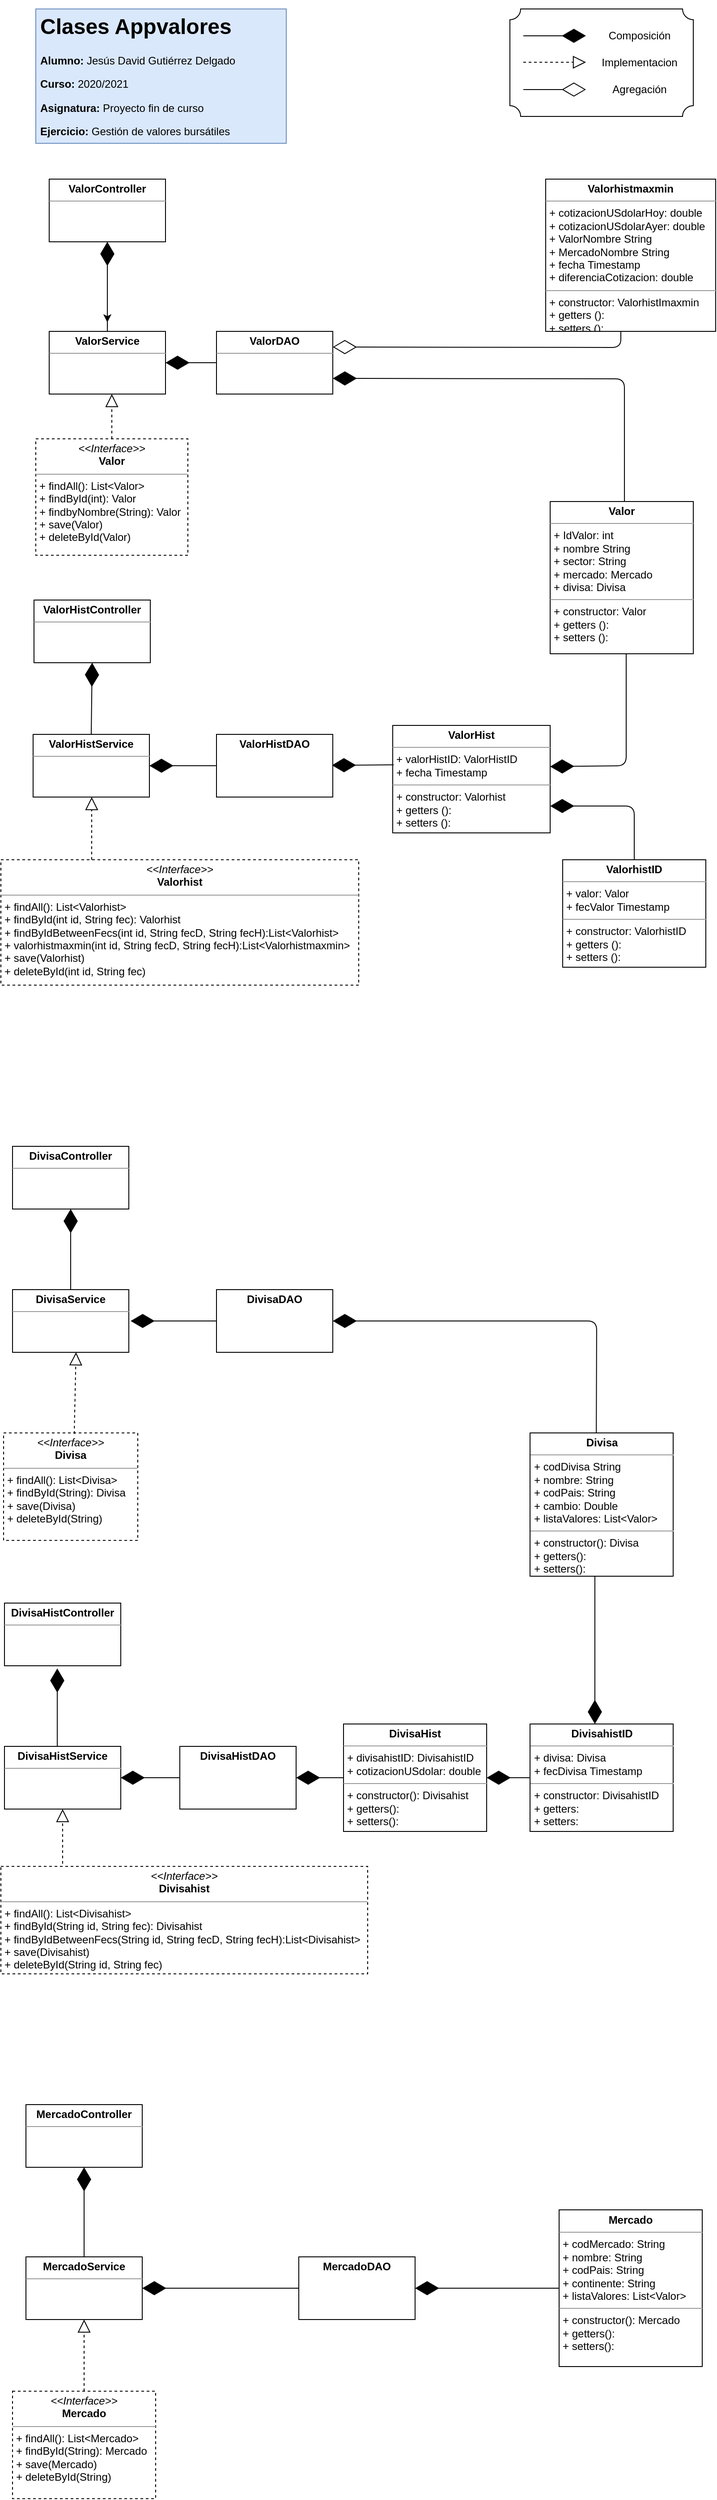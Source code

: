 <mxfile version="14.6.13" type="device"><diagram id="M0HhL15EOe84fmGE7f97" name="Page-1"><mxGraphModel dx="1006" dy="534" grid="1" gridSize="10" guides="1" tooltips="1" connect="1" arrows="1" fold="1" page="1" pageScale="1" pageWidth="827" pageHeight="1169" math="0" shadow="0"><root><mxCell id="0"/><mxCell id="1" parent="0"/><mxCell id="D5wOQQXLZJchXX-Ra0Hc-1" value="&lt;h1&gt;Clases Appvalores&lt;/h1&gt;&lt;p&gt;&lt;b&gt;Alumno:&lt;/b&gt;&amp;nbsp;Jesús David Gutiérrez Delgado&lt;/p&gt;&lt;p&gt;&lt;b&gt;Curso:&amp;nbsp;&lt;/b&gt;2020/2021&lt;/p&gt;&lt;p&gt;&lt;b&gt;Asignatura:&lt;/b&gt;&amp;nbsp;Proyecto fin de curso&lt;/p&gt;&lt;p&gt;&lt;b&gt;Ejercicio:&lt;/b&gt;&amp;nbsp;Gestión de valores bursátiles&lt;br&gt;&lt;br&gt;&lt;/p&gt;" style="text;html=1;strokeColor=#6c8ebf;fillColor=#dae8fc;spacing=5;spacingTop=-20;whiteSpace=wrap;overflow=hidden;rounded=0;" parent="1" vertex="1"><mxGeometry x="50" y="40" width="280" height="150" as="geometry"/></mxCell><mxCell id="ja9i50WxrOEUuoVvhRzQ-2" value="&lt;p style=&quot;margin: 0px ; margin-top: 4px ; text-align: center&quot;&gt;&lt;i&gt;&amp;lt;&amp;lt;Interface&amp;gt;&amp;gt;&lt;/i&gt;&lt;br&gt;&lt;b&gt;Valor&lt;/b&gt;&lt;/p&gt;&lt;hr size=&quot;1&quot;&gt;&lt;p style=&quot;margin: 0px ; margin-left: 4px&quot;&gt;+ findAll(): List&amp;lt;Valor&amp;gt;&lt;br&gt;+ findById(int): Valor&lt;/p&gt;&lt;p style=&quot;margin: 0px ; margin-left: 4px&quot;&gt;+ findbyNombre(String): Valor&lt;/p&gt;&lt;p style=&quot;margin: 0px ; margin-left: 4px&quot;&gt;+ save(Valor)&lt;/p&gt;&lt;p style=&quot;margin: 0px ; margin-left: 4px&quot;&gt;+ deleteById(Valor)&lt;/p&gt;" style="verticalAlign=top;align=left;overflow=fill;fontSize=12;fontFamily=Helvetica;html=1;dashed=1;" parent="1" vertex="1"><mxGeometry x="50" y="520" width="170" height="130" as="geometry"/></mxCell><mxCell id="iULtR8oTs9GMMmBrVRzX-2" value="&lt;p style=&quot;margin: 0px ; margin-top: 4px ; text-align: center&quot;&gt;&lt;b&gt;Mercado&lt;/b&gt;&lt;/p&gt;&lt;hr size=&quot;1&quot;&gt;&lt;p style=&quot;margin: 0px ; margin-left: 4px&quot;&gt;+ codMercado: String&lt;/p&gt;&lt;p style=&quot;margin: 0px ; margin-left: 4px&quot;&gt;+ nombre: String&lt;br&gt;&lt;/p&gt;&lt;p style=&quot;margin: 0px ; margin-left: 4px&quot;&gt;+ codPais: String&lt;br&gt;&lt;/p&gt;&lt;p style=&quot;margin: 0px ; margin-left: 4px&quot;&gt;+ continente: String&lt;br&gt;&lt;/p&gt;&lt;p style=&quot;margin: 0px ; margin-left: 4px&quot;&gt;+ listaValores: List&amp;lt;Valor&amp;gt;&lt;/p&gt;&lt;hr size=&quot;1&quot;&gt;&lt;p style=&quot;margin: 0px ; margin-left: 4px&quot;&gt;+ constructor(): Mercado&lt;/p&gt;&lt;p style=&quot;margin: 0px ; margin-left: 4px&quot;&gt;+ getters():&lt;br&gt;&lt;/p&gt;&lt;p style=&quot;margin: 0px ; margin-left: 4px&quot;&gt;+ setters():&lt;br&gt;&lt;/p&gt;&lt;p style=&quot;margin: 0px ; margin-left: 4px&quot;&gt;&lt;br&gt;&lt;/p&gt;&lt;p style=&quot;margin: 0px ; margin-left: 4px&quot;&gt;&lt;br&gt;&lt;/p&gt;&lt;p style=&quot;margin: 0px ; margin-left: 4px&quot;&gt;&lt;br&gt;&lt;/p&gt;" style="verticalAlign=top;align=left;overflow=fill;fontSize=12;fontFamily=Helvetica;html=1;" parent="1" vertex="1"><mxGeometry x="635" y="2497.5" width="160" height="175" as="geometry"/></mxCell><mxCell id="sEj-22BC467qYOLQVu6z-1" value="&lt;p style=&quot;margin: 0px ; margin-top: 4px ; text-align: center&quot;&gt;&lt;i&gt;&amp;lt;&amp;lt;Interface&amp;gt;&amp;gt;&lt;/i&gt;&lt;br&gt;&lt;b&gt;Mercado&lt;/b&gt;&lt;/p&gt;&lt;hr size=&quot;1&quot;&gt;&lt;p style=&quot;margin: 0px 0px 0px 4px&quot;&gt;+ findAll(): List&amp;lt;Mercado&amp;gt;&lt;br&gt;+ findById(String): Mercado&lt;/p&gt;&lt;p style=&quot;margin: 0px 0px 0px 4px&quot;&gt;+ save(Mercado)&lt;/p&gt;&lt;p style=&quot;margin: 0px 0px 0px 4px&quot;&gt;+ deleteById(String)&lt;/p&gt;" style="verticalAlign=top;align=left;overflow=fill;fontSize=12;fontFamily=Helvetica;html=1;dashed=1;" parent="1" vertex="1"><mxGeometry x="24" y="2700" width="160" height="120" as="geometry"/></mxCell><mxCell id="sEj-22BC467qYOLQVu6z-2" value="&lt;p style=&quot;margin: 0px ; margin-top: 4px ; text-align: center&quot;&gt;&lt;i&gt;&amp;lt;&amp;lt;Interface&amp;gt;&amp;gt;&lt;/i&gt;&lt;br&gt;&lt;b&gt;Divisa&lt;/b&gt;&lt;/p&gt;&lt;hr size=&quot;1&quot;&gt;&lt;p style=&quot;margin: 0px 0px 0px 4px&quot;&gt;+ findAll(): List&amp;lt;Divisa&amp;gt;&lt;br&gt;+ findById(String): Divisa&lt;/p&gt;&lt;p style=&quot;margin: 0px 0px 0px 4px&quot;&gt;+ save(Divisa)&lt;/p&gt;&lt;p style=&quot;margin: 0px 0px 0px 4px&quot;&gt;+ deleteById(String)&lt;/p&gt;" style="verticalAlign=top;align=left;overflow=fill;fontSize=12;fontFamily=Helvetica;html=1;dashed=1;" parent="1" vertex="1"><mxGeometry x="14" y="1630" width="150" height="120" as="geometry"/></mxCell><mxCell id="sEj-22BC467qYOLQVu6z-12" value="&lt;p style=&quot;margin: 0px ; margin-top: 4px ; text-align: center&quot;&gt;&lt;b&gt;ValorHist&lt;/b&gt;&lt;/p&gt;&lt;hr size=&quot;1&quot;&gt;&lt;p style=&quot;margin: 0px ; margin-left: 4px&quot;&gt;+ valorHistID: ValorHistID&lt;/p&gt;&lt;p style=&quot;margin: 0px ; margin-left: 4px&quot;&gt;+ fecha Timestamp&lt;/p&gt;&lt;hr size=&quot;1&quot;&gt;&lt;p style=&quot;margin: 0px ; margin-left: 4px&quot;&gt;+ constructor: Valorhist&lt;/p&gt;&lt;p style=&quot;margin: 0px 0px 0px 4px&quot;&gt;+ getters ():&amp;nbsp;&lt;br&gt;&lt;/p&gt;&lt;p style=&quot;margin: 0px 0px 0px 4px&quot;&gt;+ setters ():&amp;nbsp;&lt;/p&gt;" style="verticalAlign=top;align=left;overflow=fill;fontSize=12;fontFamily=Helvetica;html=1;" parent="1" vertex="1"><mxGeometry x="449" y="840" width="176" height="120" as="geometry"/></mxCell><mxCell id="sEj-22BC467qYOLQVu6z-13" value="&lt;p style=&quot;margin: 0px ; margin-top: 4px ; text-align: center&quot;&gt;&lt;b&gt;DivisaHist&lt;/b&gt;&lt;/p&gt;&lt;hr size=&quot;1&quot;&gt;&lt;p style=&quot;margin: 0px ; margin-left: 4px&quot;&gt;+ divisahistID: DivisahistID&lt;/p&gt;&lt;p style=&quot;margin: 0px ; margin-left: 4px&quot;&gt;+ cotizacionUSdolar: double&lt;/p&gt;&lt;hr size=&quot;1&quot;&gt;&lt;p style=&quot;margin: 0px 0px 0px 4px&quot;&gt;+ constructor(): Divisahist&lt;/p&gt;&lt;p style=&quot;margin: 0px 0px 0px 4px&quot;&gt;+ getters():&lt;br&gt;&lt;/p&gt;&lt;p style=&quot;margin: 0px 0px 0px 4px&quot;&gt;+ setters():&lt;/p&gt;" style="verticalAlign=top;align=left;overflow=fill;fontSize=12;fontFamily=Helvetica;html=1;" parent="1" vertex="1"><mxGeometry x="394" y="1955" width="160" height="120" as="geometry"/></mxCell><mxCell id="31oM7BUeYAXzebiBjpgu-1" value="&lt;p style=&quot;margin: 0px ; margin-top: 4px ; text-align: center&quot;&gt;&lt;b&gt;ValorhistID&lt;/b&gt;&lt;/p&gt;&lt;hr size=&quot;1&quot;&gt;&lt;p style=&quot;margin: 0px ; margin-left: 4px&quot;&gt;+ valor: Valor&lt;/p&gt;&lt;p style=&quot;margin: 0px ; margin-left: 4px&quot;&gt;+ fecValor Timestamp&lt;/p&gt;&lt;hr size=&quot;1&quot;&gt;&lt;p style=&quot;margin: 0px ; margin-left: 4px&quot;&gt;+ constructor: ValorhistID&lt;/p&gt;&lt;p style=&quot;margin: 0px 0px 0px 4px&quot;&gt;+ getters ():&amp;nbsp;&lt;br&gt;&lt;/p&gt;&lt;p style=&quot;margin: 0px 0px 0px 4px&quot;&gt;+ setters ():&amp;nbsp;&lt;/p&gt;" style="verticalAlign=top;align=left;overflow=fill;fontSize=12;fontFamily=Helvetica;html=1;" parent="1" vertex="1"><mxGeometry x="639" y="990" width="160" height="120" as="geometry"/></mxCell><mxCell id="31oM7BUeYAXzebiBjpgu-2" value="&lt;p style=&quot;margin: 0px ; margin-top: 4px ; text-align: center&quot;&gt;&lt;b&gt;DivisahistID&lt;/b&gt;&lt;/p&gt;&lt;hr size=&quot;1&quot;&gt;&lt;p style=&quot;margin: 0px ; margin-left: 4px&quot;&gt;+ divisa: Divisa&lt;/p&gt;&lt;p style=&quot;margin: 0px ; margin-left: 4px&quot;&gt;+ fecDivisa Timestamp&lt;/p&gt;&lt;hr size=&quot;1&quot;&gt;&lt;p style=&quot;margin: 0px ; margin-left: 4px&quot;&gt;+ constructor: DivisahistID&lt;/p&gt;&lt;p style=&quot;margin: 0px 0px 0px 4px&quot;&gt;+ getters:&amp;nbsp;&lt;br&gt;&lt;/p&gt;&lt;p style=&quot;margin: 0px 0px 0px 4px&quot;&gt;+ setters:&amp;nbsp;&lt;/p&gt;" style="verticalAlign=top;align=left;overflow=fill;fontSize=12;fontFamily=Helvetica;html=1;" parent="1" vertex="1"><mxGeometry x="602.5" y="1955" width="160" height="120" as="geometry"/></mxCell><mxCell id="CCh3-SSnQXyFXcgUhFqh-1" value="&lt;p style=&quot;margin: 0px ; margin-top: 4px ; text-align: center&quot;&gt;&lt;b&gt;Valorhistmaxmin&lt;/b&gt;&lt;/p&gt;&lt;hr size=&quot;1&quot;&gt;&lt;p style=&quot;margin: 0px ; margin-left: 4px&quot;&gt;+ cotizacionUSdolarHoy: double&lt;br&gt;&lt;/p&gt;&lt;p style=&quot;margin: 0px ; margin-left: 4px&quot;&gt;+ cotizacionUSdolarAyer: double&lt;br&gt;&lt;/p&gt;&lt;p style=&quot;margin: 0px ; margin-left: 4px&quot;&gt;+ ValorNombre String&lt;br&gt;&lt;/p&gt;&lt;p style=&quot;margin: 0px ; margin-left: 4px&quot;&gt;+ MercadoNombre String&lt;br&gt;&lt;/p&gt;&lt;p style=&quot;margin: 0px ; margin-left: 4px&quot;&gt;+ fecha Timestamp&lt;br&gt;&lt;/p&gt;&lt;p style=&quot;margin: 0px ; margin-left: 4px&quot;&gt;+ diferenciaCotizacion: double&lt;br&gt;&lt;/p&gt;&lt;hr size=&quot;1&quot;&gt;&lt;p style=&quot;margin: 0px ; margin-left: 4px&quot;&gt;+ constructor: ValorhistImaxmin&lt;/p&gt;&lt;p style=&quot;margin: 0px 0px 0px 4px&quot;&gt;+ getters ():&amp;nbsp;&lt;br&gt;&lt;/p&gt;&lt;p style=&quot;margin: 0px 0px 0px 4px&quot;&gt;+ setters ():&amp;nbsp;&lt;/p&gt;" style="verticalAlign=top;align=left;overflow=fill;fontSize=12;fontFamily=Helvetica;html=1;" parent="1" vertex="1"><mxGeometry x="620" y="230" width="190" height="170" as="geometry"/></mxCell><mxCell id="CCh3-SSnQXyFXcgUhFqh-2" value="&lt;p style=&quot;margin: 0px ; margin-top: 4px ; text-align: center&quot;&gt;&lt;i&gt;&amp;lt;&amp;lt;Interface&amp;gt;&amp;gt;&lt;/i&gt;&lt;br&gt;&lt;b&gt;Divisahist&lt;/b&gt;&lt;/p&gt;&lt;hr size=&quot;1&quot;&gt;&lt;p style=&quot;margin: 0px 0px 0px 4px&quot;&gt;+ findAll(): List&amp;lt;Divisahist&amp;gt;&lt;br&gt;+ findById(String id, String fec): Divisahist&lt;/p&gt;&lt;p style=&quot;margin: 0px 0px 0px 4px&quot;&gt;+ findByIdBetweenFecs&lt;span&gt;(String id, String fecD, String fecH):&lt;/span&gt;&lt;span&gt;List&amp;lt;Divisahist&amp;gt;&lt;/span&gt;&lt;/p&gt;&lt;p style=&quot;margin: 0px 0px 0px 4px&quot;&gt;+ save(Divisahist)&lt;/p&gt;&lt;p style=&quot;margin: 0px 0px 0px 4px&quot;&gt;+ deleteById(String id, String fec)&lt;/p&gt;" style="verticalAlign=top;align=left;overflow=fill;fontSize=12;fontFamily=Helvetica;html=1;dashed=1;" parent="1" vertex="1"><mxGeometry x="11" y="2114" width="410" height="120" as="geometry"/></mxCell><mxCell id="CCh3-SSnQXyFXcgUhFqh-3" value="&lt;p style=&quot;margin: 0px ; margin-top: 4px ; text-align: center&quot;&gt;&lt;i&gt;&amp;lt;&amp;lt;Interface&amp;gt;&amp;gt;&lt;/i&gt;&lt;br&gt;&lt;b&gt;Valorhist&lt;/b&gt;&lt;/p&gt;&lt;hr size=&quot;1&quot;&gt;&lt;p style=&quot;margin: 0px 0px 0px 4px&quot;&gt;+ findAll(): List&amp;lt;Valorhist&amp;gt;&lt;br&gt;+ findById(int id, String fec): Valorhist&lt;/p&gt;&lt;p style=&quot;margin: 0px 0px 0px 4px&quot;&gt;+ findByIdBetweenFecs&lt;span&gt;(int id, String fecD, String fecH):&lt;/span&gt;&lt;span&gt;List&amp;lt;Valorhist&amp;gt;&lt;/span&gt;&lt;/p&gt;&lt;p style=&quot;margin: 0px 0px 0px 4px&quot;&gt;+ valorhistmaxmin(int id, String fecD, String fecH):List&amp;lt;Valorhistmaxmin&amp;gt;&lt;span&gt;&lt;br&gt;&lt;/span&gt;&lt;/p&gt;&lt;p style=&quot;margin: 0px 0px 0px 4px&quot;&gt;+ save(Valorhist)&lt;/p&gt;&lt;p style=&quot;margin: 0px 0px 0px 4px&quot;&gt;+ deleteById(int id, String fec)&lt;/p&gt;" style="verticalAlign=top;align=left;overflow=fill;fontSize=12;fontFamily=Helvetica;html=1;dashed=1;" parent="1" vertex="1"><mxGeometry x="11" y="990" width="400" height="140" as="geometry"/></mxCell><mxCell id="6aQX88jJs6XCc48SPIS--3" style="edgeStyle=orthogonalEdgeStyle;rounded=0;orthogonalLoop=1;jettySize=auto;html=1;" parent="1" source="CCh3-SSnQXyFXcgUhFqh-4" edge="1"><mxGeometry relative="1" as="geometry"><mxPoint x="130" y="390" as="targetPoint"/></mxGeometry></mxCell><mxCell id="CCh3-SSnQXyFXcgUhFqh-4" value="&lt;p style=&quot;margin: 0px ; margin-top: 4px ; text-align: center&quot;&gt;&lt;b&gt;ValorService&lt;/b&gt;&lt;/p&gt;&lt;hr size=&quot;1&quot;&gt;&lt;p style=&quot;margin: 0px ; margin-left: 4px&quot;&gt;&lt;/p&gt;&lt;p style=&quot;margin: 0px ; margin-left: 4px&quot;&gt;&lt;br&gt;&lt;/p&gt;" style="verticalAlign=top;align=left;overflow=fill;fontSize=12;fontFamily=Helvetica;html=1;" parent="1" vertex="1"><mxGeometry x="65" y="400" width="130" height="70" as="geometry"/></mxCell><mxCell id="CCh3-SSnQXyFXcgUhFqh-6" value="&lt;p style=&quot;margin: 0px ; margin-top: 4px ; text-align: center&quot;&gt;&lt;b&gt;MercadoService&lt;/b&gt;&lt;/p&gt;&lt;hr size=&quot;1&quot;&gt;&lt;p style=&quot;margin: 0px ; margin-left: 4px&quot;&gt;&lt;/p&gt;&lt;p style=&quot;margin: 0px ; margin-left: 4px&quot;&gt;&lt;br&gt;&lt;/p&gt;" style="verticalAlign=top;align=left;overflow=fill;fontSize=12;fontFamily=Helvetica;html=1;" parent="1" vertex="1"><mxGeometry x="39" y="2550" width="130" height="70" as="geometry"/></mxCell><mxCell id="CCh3-SSnQXyFXcgUhFqh-8" value="&lt;p style=&quot;margin: 0px ; margin-top: 4px ; text-align: center&quot;&gt;&lt;b&gt;DivisaService&lt;/b&gt;&lt;/p&gt;&lt;hr size=&quot;1&quot;&gt;&lt;p style=&quot;margin: 0px ; margin-left: 4px&quot;&gt;&lt;/p&gt;&lt;p style=&quot;margin: 0px ; margin-left: 4px&quot;&gt;&lt;br&gt;&lt;/p&gt;" style="verticalAlign=top;align=left;overflow=fill;fontSize=12;fontFamily=Helvetica;html=1;" parent="1" vertex="1"><mxGeometry x="24" y="1470" width="130" height="70" as="geometry"/></mxCell><mxCell id="CCh3-SSnQXyFXcgUhFqh-13" value="&lt;p style=&quot;margin: 0px ; margin-top: 4px ; text-align: center&quot;&gt;&lt;b&gt;ValorController&lt;/b&gt;&lt;/p&gt;&lt;hr size=&quot;1&quot;&gt;&lt;p style=&quot;margin: 0px ; margin-left: 4px&quot;&gt;&lt;/p&gt;&lt;p style=&quot;margin: 0px ; margin-left: 4px&quot;&gt;&lt;br&gt;&lt;/p&gt;" style="verticalAlign=top;align=left;overflow=fill;fontSize=12;fontFamily=Helvetica;html=1;" parent="1" vertex="1"><mxGeometry x="65" y="230" width="130" height="70" as="geometry"/></mxCell><mxCell id="CCh3-SSnQXyFXcgUhFqh-14" value="&lt;p style=&quot;margin: 0px ; margin-top: 4px ; text-align: center&quot;&gt;&lt;b&gt;MercadoController&lt;/b&gt;&lt;/p&gt;&lt;hr size=&quot;1&quot;&gt;&lt;p style=&quot;margin: 0px ; margin-left: 4px&quot;&gt;&lt;/p&gt;&lt;p style=&quot;margin: 0px ; margin-left: 4px&quot;&gt;&lt;br&gt;&lt;/p&gt;" style="verticalAlign=top;align=left;overflow=fill;fontSize=12;fontFamily=Helvetica;html=1;" parent="1" vertex="1"><mxGeometry x="39" y="2380" width="130" height="70" as="geometry"/></mxCell><mxCell id="CCh3-SSnQXyFXcgUhFqh-15" value="&lt;p style=&quot;margin: 0px ; margin-top: 4px ; text-align: center&quot;&gt;&lt;b&gt;DivisaController&lt;/b&gt;&lt;/p&gt;&lt;hr size=&quot;1&quot;&gt;&lt;p style=&quot;margin: 0px ; margin-left: 4px&quot;&gt;&lt;/p&gt;&lt;p style=&quot;margin: 0px ; margin-left: 4px&quot;&gt;&lt;br&gt;&lt;/p&gt;" style="verticalAlign=top;align=left;overflow=fill;fontSize=12;fontFamily=Helvetica;html=1;" parent="1" vertex="1"><mxGeometry x="24" y="1310" width="130" height="70" as="geometry"/></mxCell><mxCell id="CCh3-SSnQXyFXcgUhFqh-16" value="&lt;p style=&quot;margin: 0px ; margin-top: 4px ; text-align: center&quot;&gt;&lt;b&gt;DivisaHistService&lt;/b&gt;&lt;/p&gt;&lt;hr size=&quot;1&quot;&gt;&lt;p style=&quot;margin: 0px ; margin-left: 4px&quot;&gt;&lt;/p&gt;&lt;p style=&quot;margin: 0px ; margin-left: 4px&quot;&gt;&lt;br&gt;&lt;/p&gt;" style="verticalAlign=top;align=left;overflow=fill;fontSize=12;fontFamily=Helvetica;html=1;" parent="1" vertex="1"><mxGeometry x="15" y="1980" width="130" height="70" as="geometry"/></mxCell><mxCell id="CCh3-SSnQXyFXcgUhFqh-17" value="&lt;p style=&quot;margin: 0px ; margin-top: 4px ; text-align: center&quot;&gt;&lt;b&gt;DivisaHistController&lt;/b&gt;&lt;/p&gt;&lt;hr size=&quot;1&quot;&gt;&lt;p style=&quot;margin: 0px ; margin-left: 4px&quot;&gt;&lt;/p&gt;&lt;p style=&quot;margin: 0px ; margin-left: 4px&quot;&gt;&lt;br&gt;&lt;/p&gt;" style="verticalAlign=top;align=left;overflow=fill;fontSize=12;fontFamily=Helvetica;html=1;" parent="1" vertex="1"><mxGeometry x="15" y="1820" width="130" height="70" as="geometry"/></mxCell><mxCell id="CCh3-SSnQXyFXcgUhFqh-21" value="&lt;p style=&quot;margin: 0px ; margin-top: 4px ; text-align: center&quot;&gt;&lt;b&gt;ValorHistService&lt;/b&gt;&lt;/p&gt;&lt;hr size=&quot;1&quot;&gt;&lt;p style=&quot;margin: 0px ; margin-left: 4px&quot;&gt;&lt;/p&gt;&lt;p style=&quot;margin: 0px ; margin-left: 4px&quot;&gt;&lt;br&gt;&lt;/p&gt;" style="verticalAlign=top;align=left;overflow=fill;fontSize=12;fontFamily=Helvetica;html=1;" parent="1" vertex="1"><mxGeometry x="47" y="850" width="130" height="70" as="geometry"/></mxCell><mxCell id="CCh3-SSnQXyFXcgUhFqh-24" value="&lt;p style=&quot;margin: 0px ; margin-top: 4px ; text-align: center&quot;&gt;&lt;b&gt;ValorHistController&lt;/b&gt;&lt;/p&gt;&lt;hr size=&quot;1&quot;&gt;&lt;p style=&quot;margin: 0px ; margin-left: 4px&quot;&gt;&lt;/p&gt;&lt;p style=&quot;margin: 0px ; margin-left: 4px&quot;&gt;&lt;br&gt;&lt;/p&gt;" style="verticalAlign=top;align=left;overflow=fill;fontSize=12;fontFamily=Helvetica;html=1;" parent="1" vertex="1"><mxGeometry x="48" y="700" width="130" height="70" as="geometry"/></mxCell><mxCell id="6aQX88jJs6XCc48SPIS--2" value="" style="endArrow=diamondThin;endFill=1;endSize=24;html=1;exitX=0.5;exitY=0;exitDx=0;exitDy=0;entryX=0.5;entryY=1;entryDx=0;entryDy=0;entryPerimeter=0;" parent="1" source="CCh3-SSnQXyFXcgUhFqh-4" target="CCh3-SSnQXyFXcgUhFqh-13" edge="1"><mxGeometry width="160" relative="1" as="geometry"><mxPoint x="129.5" y="390" as="sourcePoint"/><mxPoint x="130" y="310" as="targetPoint"/></mxGeometry></mxCell><mxCell id="6aQX88jJs6XCc48SPIS--5" value="" style="endArrow=diamondThin;endFill=1;endSize=24;html=1;exitX=0.5;exitY=0;exitDx=0;exitDy=0;entryX=0.5;entryY=1;entryDx=0;entryDy=0;" parent="1" target="CCh3-SSnQXyFXcgUhFqh-14" edge="1"><mxGeometry width="160" relative="1" as="geometry"><mxPoint x="104" y="2550" as="sourcePoint"/><mxPoint x="104" y="2460" as="targetPoint"/></mxGeometry></mxCell><mxCell id="6aQX88jJs6XCc48SPIS--7" value="" style="endArrow=diamondThin;endFill=1;endSize=24;html=1;entryX=0.5;entryY=1;entryDx=0;entryDy=0;exitX=0.5;exitY=0;exitDx=0;exitDy=0;" parent="1" target="CCh3-SSnQXyFXcgUhFqh-15" edge="1" source="CCh3-SSnQXyFXcgUhFqh-8"><mxGeometry width="160" relative="1" as="geometry"><mxPoint x="89" y="1430" as="sourcePoint"/><mxPoint x="99" y="1390" as="targetPoint"/></mxGeometry></mxCell><mxCell id="6aQX88jJs6XCc48SPIS--9" value="" style="endArrow=diamondThin;endFill=1;endSize=24;html=1;entryX=0.454;entryY=1.043;entryDx=0;entryDy=0;entryPerimeter=0;exitX=0.454;exitY=0;exitDx=0;exitDy=0;exitPerimeter=0;" parent="1" source="CCh3-SSnQXyFXcgUhFqh-16" target="CCh3-SSnQXyFXcgUhFqh-17" edge="1"><mxGeometry width="160" relative="1" as="geometry"><mxPoint x="75" y="1970" as="sourcePoint"/><mxPoint x="75" y="1900" as="targetPoint"/></mxGeometry></mxCell><mxCell id="6aQX88jJs6XCc48SPIS--11" value="" style="endArrow=diamondThin;endFill=1;endSize=24;html=1;entryX=0.5;entryY=1;entryDx=0;entryDy=0;exitX=0.5;exitY=0;exitDx=0;exitDy=0;" parent="1" source="CCh3-SSnQXyFXcgUhFqh-21" target="CCh3-SSnQXyFXcgUhFqh-24" edge="1"><mxGeometry width="160" relative="1" as="geometry"><mxPoint x="113" y="840" as="sourcePoint"/><mxPoint x="113" y="790" as="targetPoint"/></mxGeometry></mxCell><mxCell id="l8LEh-kcMSrMeJmglo3Y-1" value="" style="endArrow=diamondThin;endFill=1;endSize=24;html=1;entryX=1;entryY=0.75;entryDx=0;entryDy=0;exitX=0.5;exitY=0;exitDx=0;exitDy=0;" parent="1" source="31oM7BUeYAXzebiBjpgu-1" target="sEj-22BC467qYOLQVu6z-12" edge="1"><mxGeometry width="160" relative="1" as="geometry"><mxPoint x="719" y="930" as="sourcePoint"/><mxPoint x="569" y="884.5" as="targetPoint"/><Array as="points"><mxPoint x="719" y="930"/></Array></mxGeometry></mxCell><mxCell id="l8LEh-kcMSrMeJmglo3Y-4" value="" style="endArrow=diamondThin;endFill=1;endSize=24;html=1;entryX=1;entryY=0.5;entryDx=0;entryDy=0;exitX=0;exitY=0.5;exitDx=0;exitDy=0;" parent="1" source="iZ5FxkilPYUdxTMa4_hy-8" target="CCh3-SSnQXyFXcgUhFqh-21" edge="1"><mxGeometry width="160" relative="1" as="geometry"><mxPoint x="237" y="885" as="sourcePoint"/><mxPoint x="303" y="885" as="targetPoint"/></mxGeometry></mxCell><mxCell id="l8LEh-kcMSrMeJmglo3Y-5" value="" style="endArrow=diamondThin;endFill=1;endSize=24;html=1;entryX=1;entryY=0.5;entryDx=0;entryDy=0;" parent="1" target="CCh3-SSnQXyFXcgUhFqh-16" edge="1"><mxGeometry width="160" relative="1" as="geometry"><mxPoint x="186" y="2015" as="sourcePoint"/><mxPoint x="165" y="2015" as="targetPoint"/></mxGeometry></mxCell><mxCell id="l8LEh-kcMSrMeJmglo3Y-8" value="&lt;p style=&quot;margin: 0px ; margin-top: 4px ; text-align: center&quot;&gt;&lt;b&gt;Valor&lt;/b&gt;&lt;/p&gt;&lt;hr size=&quot;1&quot;&gt;&lt;p style=&quot;margin: 0px ; margin-left: 4px&quot;&gt;+ IdValor: int&lt;/p&gt;&lt;p style=&quot;margin: 0px ; margin-left: 4px&quot;&gt;+ nombre String&lt;br&gt;&lt;/p&gt;&lt;p style=&quot;margin: 0px ; margin-left: 4px&quot;&gt;+ sector: String&lt;br&gt;&lt;/p&gt;&lt;p style=&quot;margin: 0px ; margin-left: 4px&quot;&gt;+ mercado: Mercado&lt;br&gt;&lt;/p&gt;&lt;p style=&quot;margin: 0px ; margin-left: 4px&quot;&gt;+ divisa: Divisa&lt;/p&gt;&lt;hr size=&quot;1&quot;&gt;&lt;p style=&quot;margin: 0px ; margin-left: 4px&quot;&gt;+ constructor: Valor&lt;/p&gt;&lt;p style=&quot;margin: 0px ; margin-left: 4px&quot;&gt;+ getters ():&amp;nbsp;&lt;br&gt;&lt;/p&gt;&lt;p style=&quot;margin: 0px ; margin-left: 4px&quot;&gt;+ setters ():&amp;nbsp;&lt;/p&gt;" style="verticalAlign=top;align=left;overflow=fill;fontSize=12;fontFamily=Helvetica;html=1;" parent="1" vertex="1"><mxGeometry x="625" y="590" width="160" height="170" as="geometry"/></mxCell><mxCell id="l8LEh-kcMSrMeJmglo3Y-9" value="" style="endArrow=diamondThin;endFill=1;endSize=24;html=1;exitX=0.519;exitY=0;exitDx=0;exitDy=0;exitPerimeter=0;entryX=1;entryY=0.75;entryDx=0;entryDy=0;" parent="1" source="l8LEh-kcMSrMeJmglo3Y-8" target="l8LEh-kcMSrMeJmglo3Y-15" edge="1"><mxGeometry width="160" relative="1" as="geometry"><mxPoint x="663" y="459.5" as="sourcePoint"/><mxPoint x="480" y="453" as="targetPoint"/><Array as="points"><mxPoint x="708" y="453"/></Array></mxGeometry></mxCell><mxCell id="l8LEh-kcMSrMeJmglo3Y-11" value="" style="endArrow=diamondThin;endFill=0;endSize=24;html=1;exitX=0.442;exitY=1;exitDx=0;exitDy=0;exitPerimeter=0;entryX=1;entryY=0.25;entryDx=0;entryDy=0;" parent="1" source="CCh3-SSnQXyFXcgUhFqh-1" target="l8LEh-kcMSrMeJmglo3Y-15" edge="1"><mxGeometry width="160" relative="1" as="geometry"><mxPoint x="656" y="400" as="sourcePoint"/><mxPoint x="470" y="418" as="targetPoint"/><Array as="points"><mxPoint x="704" y="418"/></Array></mxGeometry></mxCell><mxCell id="l8LEh-kcMSrMeJmglo3Y-12" value="" style="endArrow=diamondThin;endFill=1;endSize=24;html=1;entryX=1;entryY=0.5;entryDx=0;entryDy=0;exitX=0;exitY=0.5;exitDx=0;exitDy=0;" parent="1" target="l8LEh-kcMSrMeJmglo3Y-34" edge="1" source="iULtR8oTs9GMMmBrVRzX-2"><mxGeometry width="160" relative="1" as="geometry"><mxPoint x="564" y="2585" as="sourcePoint"/><mxPoint x="504" y="2595" as="targetPoint"/><Array as="points"/></mxGeometry></mxCell><mxCell id="l8LEh-kcMSrMeJmglo3Y-13" value="&lt;p style=&quot;margin: 0px ; margin-top: 4px ; text-align: center&quot;&gt;&lt;b&gt;Divisa&lt;/b&gt;&lt;/p&gt;&lt;hr size=&quot;1&quot;&gt;&lt;p style=&quot;margin: 0px ; margin-left: 4px&quot;&gt;+ codDivisa String&lt;/p&gt;&lt;p style=&quot;margin: 0px ; margin-left: 4px&quot;&gt;+ nombre: String&lt;br&gt;&lt;/p&gt;&lt;p style=&quot;margin: 0px ; margin-left: 4px&quot;&gt;+ codPais: String&lt;br&gt;&lt;/p&gt;&lt;p style=&quot;margin: 0px ; margin-left: 4px&quot;&gt;+ cambio: Double&lt;br&gt;&lt;/p&gt;&lt;p style=&quot;margin: 0px ; margin-left: 4px&quot;&gt;+ listaValores: List&amp;lt;Valor&amp;gt;&lt;br&gt;&lt;/p&gt;&lt;hr size=&quot;1&quot;&gt;&lt;p style=&quot;margin: 0px ; margin-left: 4px&quot;&gt;+ constructor(): Divisa&lt;/p&gt;&lt;p style=&quot;margin: 0px ; margin-left: 4px&quot;&gt;+ getters():&lt;br&gt;&lt;/p&gt;&lt;p style=&quot;margin: 0px ; margin-left: 4px&quot;&gt;+ setters():&lt;/p&gt;" style="verticalAlign=top;align=left;overflow=fill;fontSize=12;fontFamily=Helvetica;html=1;" parent="1" vertex="1"><mxGeometry x="602.5" y="1630" width="160" height="160" as="geometry"/></mxCell><mxCell id="l8LEh-kcMSrMeJmglo3Y-14" value="" style="endArrow=diamondThin;endFill=1;endSize=24;html=1;entryX=1;entryY=0.5;entryDx=0;entryDy=0;exitX=0.463;exitY=0;exitDx=0;exitDy=0;exitPerimeter=0;" parent="1" source="l8LEh-kcMSrMeJmglo3Y-13" target="l8LEh-kcMSrMeJmglo3Y-37" edge="1"><mxGeometry width="160" relative="1" as="geometry"><mxPoint x="620" y="1505" as="sourcePoint"/><mxPoint x="445" y="1505" as="targetPoint"/><Array as="points"><mxPoint x="677" y="1505"/></Array></mxGeometry></mxCell><mxCell id="l8LEh-kcMSrMeJmglo3Y-15" value="&lt;p style=&quot;margin: 0px ; margin-top: 4px ; text-align: center&quot;&gt;&lt;b&gt;ValorDAO&lt;/b&gt;&lt;/p&gt;&lt;hr size=&quot;1&quot;&gt;&lt;p style=&quot;margin: 0px ; margin-left: 4px&quot;&gt;&lt;/p&gt;&lt;p style=&quot;margin: 0px ; margin-left: 4px&quot;&gt;&lt;br&gt;&lt;/p&gt;" style="verticalAlign=top;align=left;overflow=fill;fontSize=12;fontFamily=Helvetica;html=1;" parent="1" vertex="1"><mxGeometry x="252" y="400" width="130" height="70" as="geometry"/></mxCell><mxCell id="l8LEh-kcMSrMeJmglo3Y-16" value="" style="endArrow=diamondThin;endFill=1;endSize=24;html=1;entryX=1;entryY=0.5;entryDx=0;entryDy=0;exitX=0;exitY=0.5;exitDx=0;exitDy=0;" parent="1" source="l8LEh-kcMSrMeJmglo3Y-15" target="CCh3-SSnQXyFXcgUhFqh-4" edge="1"><mxGeometry width="160" relative="1" as="geometry"><mxPoint x="301" y="440" as="sourcePoint"/><mxPoint x="231" y="440" as="targetPoint"/></mxGeometry></mxCell><mxCell id="l8LEh-kcMSrMeJmglo3Y-17" value="" style="verticalLabelPosition=bottom;verticalAlign=top;html=1;shape=mxgraph.basic.plaque;dx=6;" parent="1" vertex="1"><mxGeometry x="580" y="40" width="205" height="120" as="geometry"/></mxCell><mxCell id="l8LEh-kcMSrMeJmglo3Y-18" value="" style="endArrow=diamondThin;endFill=1;endSize=24;html=1;entryX=0.5;entryY=1;entryDx=0;entryDy=0;entryPerimeter=0;" parent="1" edge="1"><mxGeometry width="160" relative="1" as="geometry"><mxPoint x="595" y="70" as="sourcePoint"/><mxPoint x="665" y="70" as="targetPoint"/></mxGeometry></mxCell><mxCell id="l8LEh-kcMSrMeJmglo3Y-19" value="Composición" style="text;html=1;strokeColor=none;fillColor=none;align=center;verticalAlign=middle;whiteSpace=wrap;rounded=0;" parent="1" vertex="1"><mxGeometry x="705" y="60" width="40" height="20" as="geometry"/></mxCell><mxCell id="l8LEh-kcMSrMeJmglo3Y-26" value="" style="endArrow=block;dashed=1;endFill=0;endSize=12;html=1;exitX=0.5;exitY=0;exitDx=0;exitDy=0;" parent="1" source="ja9i50WxrOEUuoVvhRzQ-2" edge="1"><mxGeometry width="160" relative="1" as="geometry"><mxPoint x="134" y="530" as="sourcePoint"/><mxPoint x="135" y="470" as="targetPoint"/></mxGeometry></mxCell><mxCell id="l8LEh-kcMSrMeJmglo3Y-27" value="Implementacion" style="text;html=1;strokeColor=none;fillColor=none;align=center;verticalAlign=middle;whiteSpace=wrap;rounded=0;" parent="1" vertex="1"><mxGeometry x="705" y="90" width="40" height="20" as="geometry"/></mxCell><mxCell id="l8LEh-kcMSrMeJmglo3Y-28" value="" style="endArrow=block;dashed=1;endFill=0;endSize=12;html=1;" parent="1" edge="1"><mxGeometry width="160" relative="1" as="geometry"><mxPoint x="595" y="99.5" as="sourcePoint"/><mxPoint x="665" y="99.5" as="targetPoint"/></mxGeometry></mxCell><mxCell id="l8LEh-kcMSrMeJmglo3Y-30" value="" style="endArrow=diamondThin;endFill=0;endSize=24;html=1;" parent="1" edge="1"><mxGeometry width="160" relative="1" as="geometry"><mxPoint x="595" y="130" as="sourcePoint"/><mxPoint x="665" y="130" as="targetPoint"/></mxGeometry></mxCell><mxCell id="l8LEh-kcMSrMeJmglo3Y-31" value="Agregación" style="text;html=1;strokeColor=none;fillColor=none;align=center;verticalAlign=middle;whiteSpace=wrap;rounded=0;" parent="1" vertex="1"><mxGeometry x="705" y="120" width="40" height="20" as="geometry"/></mxCell><mxCell id="l8LEh-kcMSrMeJmglo3Y-32" value="" style="endArrow=block;dashed=1;endFill=0;endSize=12;html=1;entryX=0.546;entryY=1;entryDx=0;entryDy=0;entryPerimeter=0;" parent="1" target="CCh3-SSnQXyFXcgUhFqh-8" edge="1"><mxGeometry width="160" relative="1" as="geometry"><mxPoint x="93" y="1631" as="sourcePoint"/><mxPoint x="89" y="1540" as="targetPoint"/></mxGeometry></mxCell><mxCell id="l8LEh-kcMSrMeJmglo3Y-34" value="&lt;p style=&quot;margin: 0px ; margin-top: 4px ; text-align: center&quot;&gt;&lt;b&gt;MercadoDAO&lt;/b&gt;&lt;/p&gt;" style="verticalAlign=top;align=left;overflow=fill;fontSize=12;fontFamily=Helvetica;html=1;" parent="1" vertex="1"><mxGeometry x="344" y="2550" width="130" height="70" as="geometry"/></mxCell><mxCell id="l8LEh-kcMSrMeJmglo3Y-35" value="" style="endArrow=diamondThin;endFill=1;endSize=24;html=1;entryX=1;entryY=0.5;entryDx=0;entryDy=0;exitX=0;exitY=0.5;exitDx=0;exitDy=0;" parent="1" source="l8LEh-kcMSrMeJmglo3Y-34" target="CCh3-SSnQXyFXcgUhFqh-6" edge="1"><mxGeometry width="160" relative="1" as="geometry"><mxPoint x="304" y="2585" as="sourcePoint"/><mxPoint x="178" y="2584.5" as="targetPoint"/><Array as="points"/></mxGeometry></mxCell><mxCell id="l8LEh-kcMSrMeJmglo3Y-37" value="&lt;p style=&quot;margin: 0px ; margin-top: 4px ; text-align: center&quot;&gt;&lt;b&gt;DivisaDAO&lt;/b&gt;&lt;/p&gt;" style="verticalAlign=top;align=left;overflow=fill;fontSize=12;fontFamily=Helvetica;html=1;" parent="1" vertex="1"><mxGeometry x="252" y="1470" width="130" height="70" as="geometry"/></mxCell><mxCell id="l8LEh-kcMSrMeJmglo3Y-38" value="" style="endArrow=diamondThin;endFill=1;endSize=24;html=1;exitX=0;exitY=0.5;exitDx=0;exitDy=0;" parent="1" source="l8LEh-kcMSrMeJmglo3Y-37" edge="1"><mxGeometry width="160" relative="1" as="geometry"><mxPoint x="265" y="1512" as="sourcePoint"/><mxPoint x="156" y="1505" as="targetPoint"/></mxGeometry></mxCell><mxCell id="iZ5FxkilPYUdxTMa4_hy-2" value="" style="edgeStyle=orthogonalEdgeStyle;rounded=0;orthogonalLoop=1;jettySize=auto;html=1;" parent="1" source="iZ5FxkilPYUdxTMa4_hy-1" target="CCh3-SSnQXyFXcgUhFqh-16" edge="1"><mxGeometry relative="1" as="geometry"/></mxCell><mxCell id="iZ5FxkilPYUdxTMa4_hy-1" value="&lt;p style=&quot;margin: 0px ; margin-top: 4px ; text-align: center&quot;&gt;&lt;b&gt;DivisaHistDAO&lt;/b&gt;&lt;/p&gt;" style="verticalAlign=top;align=left;overflow=fill;fontSize=12;fontFamily=Helvetica;html=1;" parent="1" vertex="1"><mxGeometry x="211" y="1980" width="130" height="70" as="geometry"/></mxCell><mxCell id="iZ5FxkilPYUdxTMa4_hy-6" value="" style="endArrow=diamondThin;endFill=1;endSize=24;html=1;entryX=1;entryY=0.5;entryDx=0;entryDy=0;exitX=0;exitY=0.5;exitDx=0;exitDy=0;" parent="1" source="sEj-22BC467qYOLQVu6z-13" target="iZ5FxkilPYUdxTMa4_hy-1" edge="1"><mxGeometry width="160" relative="1" as="geometry"><mxPoint x="400" y="2014.5" as="sourcePoint"/><mxPoint x="356" y="2014.5" as="targetPoint"/></mxGeometry></mxCell><mxCell id="iZ5FxkilPYUdxTMa4_hy-7" value="" style="endArrow=block;dashed=1;endFill=0;endSize=12;html=1;entryX=0.5;entryY=1;entryDx=0;entryDy=0;" parent="1" target="CCh3-SSnQXyFXcgUhFqh-16" edge="1"><mxGeometry width="160" relative="1" as="geometry"><mxPoint x="80" y="2111" as="sourcePoint"/><mxPoint x="76" y="2075" as="targetPoint"/></mxGeometry></mxCell><mxCell id="iZ5FxkilPYUdxTMa4_hy-8" value="&lt;p style=&quot;margin: 0px ; margin-top: 4px ; text-align: center&quot;&gt;&lt;b&gt;ValorHistDAO&lt;/b&gt;&lt;/p&gt;" style="verticalAlign=top;align=left;overflow=fill;fontSize=12;fontFamily=Helvetica;html=1;" parent="1" vertex="1"><mxGeometry x="252" y="850" width="130" height="70" as="geometry"/></mxCell><mxCell id="iZ5FxkilPYUdxTMa4_hy-9" value="" style="endArrow=diamondThin;endFill=1;endSize=24;html=1;entryX=1;entryY=0.5;entryDx=0;entryDy=0;exitX=0.006;exitY=0.367;exitDx=0;exitDy=0;exitPerimeter=0;" parent="1" source="sEj-22BC467qYOLQVu6z-12" edge="1"><mxGeometry width="160" relative="1" as="geometry"><mxPoint x="441" y="884.5" as="sourcePoint"/><mxPoint x="381" y="884.5" as="targetPoint"/></mxGeometry></mxCell><mxCell id="iZ5FxkilPYUdxTMa4_hy-10" value="" style="endArrow=block;dashed=1;endFill=0;endSize=12;html=1;entryX=0.504;entryY=1;entryDx=0;entryDy=0;entryPerimeter=0;" parent="1" target="CCh3-SSnQXyFXcgUhFqh-21" edge="1"><mxGeometry width="160" relative="1" as="geometry"><mxPoint x="112.5" y="990" as="sourcePoint"/><mxPoint x="112.5" y="930" as="targetPoint"/></mxGeometry></mxCell><mxCell id="cHkvtyvpbol9bCpiS9jw-1" value="" style="endArrow=block;dashed=1;endFill=0;endSize=12;html=1;exitX=0.5;exitY=0;exitDx=0;exitDy=0;entryX=0.5;entryY=1;entryDx=0;entryDy=0;" parent="1" source="sEj-22BC467qYOLQVu6z-1" target="CCh3-SSnQXyFXcgUhFqh-6" edge="1"><mxGeometry width="160" relative="1" as="geometry"><mxPoint x="103.5" y="2680" as="sourcePoint"/><mxPoint x="103.5" y="2630" as="targetPoint"/></mxGeometry></mxCell><mxCell id="cHkvtyvpbol9bCpiS9jw-3" value="" style="endArrow=diamondThin;endFill=1;endSize=24;html=1;entryX=1;entryY=0.383;entryDx=0;entryDy=0;entryPerimeter=0;" parent="1" target="sEj-22BC467qYOLQVu6z-12" edge="1"><mxGeometry width="160" relative="1" as="geometry"><mxPoint x="710" y="760" as="sourcePoint"/><mxPoint x="640" y="890" as="targetPoint"/><Array as="points"><mxPoint x="710" y="885"/></Array></mxGeometry></mxCell><mxCell id="cHkvtyvpbol9bCpiS9jw-4" value="" style="endArrow=diamondThin;endFill=1;endSize=24;html=1;entryX=1;entryY=0.5;entryDx=0;entryDy=0;" parent="1" target="sEj-22BC467qYOLQVu6z-13" edge="1"><mxGeometry width="160" relative="1" as="geometry"><mxPoint x="602" y="2015" as="sourcePoint"/><mxPoint x="574" y="2014.5" as="targetPoint"/></mxGeometry></mxCell><mxCell id="cHkvtyvpbol9bCpiS9jw-5" value="" style="endArrow=diamondThin;endFill=1;endSize=24;html=1;exitX=0.453;exitY=1;exitDx=0;exitDy=0;exitPerimeter=0;entryX=0.453;entryY=0;entryDx=0;entryDy=0;entryPerimeter=0;" parent="1" source="l8LEh-kcMSrMeJmglo3Y-13" edge="1" target="31oM7BUeYAXzebiBjpgu-2"><mxGeometry width="160" relative="1" as="geometry"><mxPoint x="705" y="1850" as="sourcePoint"/><mxPoint x="675" y="1950" as="targetPoint"/></mxGeometry></mxCell></root></mxGraphModel></diagram></mxfile>